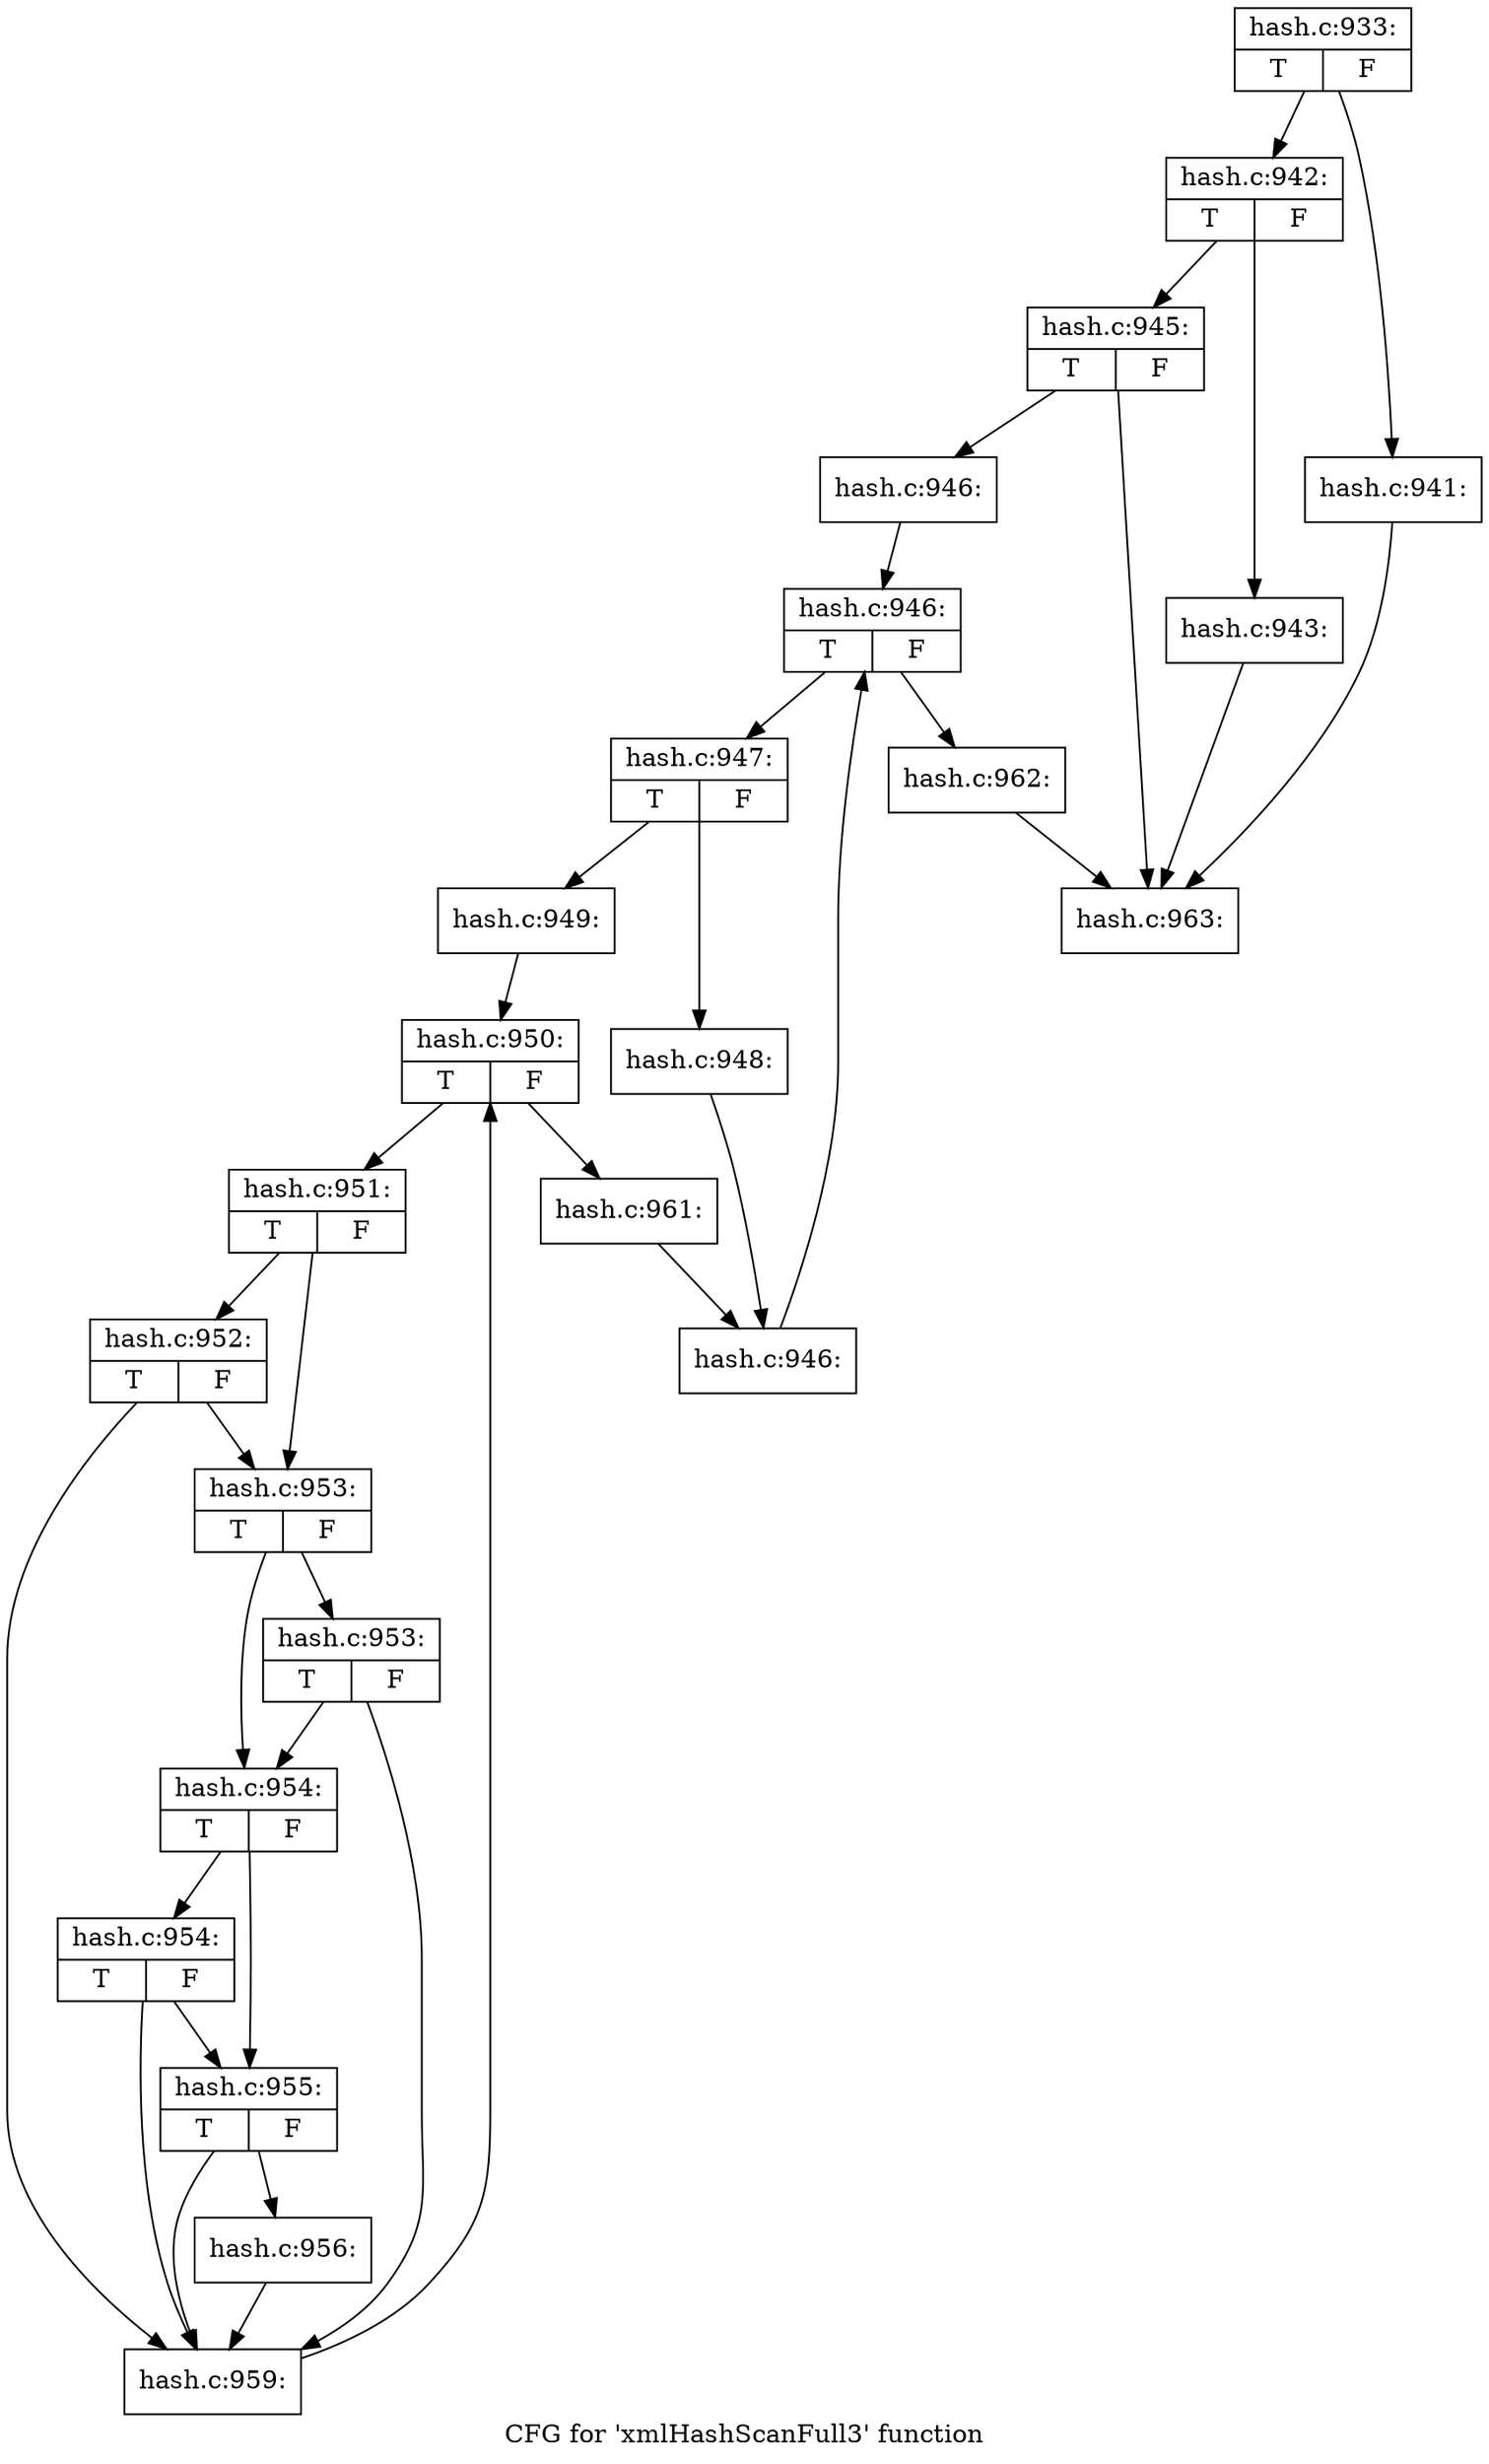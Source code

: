 digraph "CFG for 'xmlHashScanFull3' function" {
	label="CFG for 'xmlHashScanFull3' function";

	Node0x3d1db10 [shape=record,label="{hash.c:933:|{<s0>T|<s1>F}}"];
	Node0x3d1db10 -> Node0x3d2e180;
	Node0x3d1db10 -> Node0x3d2e1d0;
	Node0x3d2e180 [shape=record,label="{hash.c:941:}"];
	Node0x3d2e180 -> Node0x3d2e9d0;
	Node0x3d2e1d0 [shape=record,label="{hash.c:942:|{<s0>T|<s1>F}}"];
	Node0x3d2e1d0 -> Node0x3d2e580;
	Node0x3d2e1d0 -> Node0x3d2e5d0;
	Node0x3d2e580 [shape=record,label="{hash.c:943:}"];
	Node0x3d2e580 -> Node0x3d2e9d0;
	Node0x3d2e5d0 [shape=record,label="{hash.c:945:|{<s0>T|<s1>F}}"];
	Node0x3d2e5d0 -> Node0x3d2e980;
	Node0x3d2e5d0 -> Node0x3d2e9d0;
	Node0x3d2e980 [shape=record,label="{hash.c:946:}"];
	Node0x3d2e980 -> Node0x3d8cc90;
	Node0x3d8cc90 [shape=record,label="{hash.c:946:|{<s0>T|<s1>F}}"];
	Node0x3d8cc90 -> Node0x3d8cf40;
	Node0x3d8cc90 -> Node0x3d2ed90;
	Node0x3d8cf40 [shape=record,label="{hash.c:947:|{<s0>T|<s1>F}}"];
	Node0x3d8cf40 -> Node0x3d8d410;
	Node0x3d8cf40 -> Node0x3d8d460;
	Node0x3d8d410 [shape=record,label="{hash.c:948:}"];
	Node0x3d8d410 -> Node0x3d8ceb0;
	Node0x3d8d460 [shape=record,label="{hash.c:949:}"];
	Node0x3d8d460 -> Node0x3d8df20;
	Node0x3d8df20 [shape=record,label="{hash.c:950:|{<s0>T|<s1>F}}"];
	Node0x3d8df20 -> Node0x3d8e220;
	Node0x3d8df20 -> Node0x3d8e140;
	Node0x3d8e220 [shape=record,label="{hash.c:951:|{<s0>T|<s1>F}}"];
	Node0x3d8e220 -> Node0x3d8e7d0;
	Node0x3d8e220 -> Node0x3d8e850;
	Node0x3d8e850 [shape=record,label="{hash.c:952:|{<s0>T|<s1>F}}"];
	Node0x3d8e850 -> Node0x3d8e7d0;
	Node0x3d8e850 -> Node0x3d8e680;
	Node0x3d8e7d0 [shape=record,label="{hash.c:953:|{<s0>T|<s1>F}}"];
	Node0x3d8e7d0 -> Node0x3d8e750;
	Node0x3d8e7d0 -> Node0x3d8ef00;
	Node0x3d8ef00 [shape=record,label="{hash.c:953:|{<s0>T|<s1>F}}"];
	Node0x3d8ef00 -> Node0x3d8e750;
	Node0x3d8ef00 -> Node0x3d8e680;
	Node0x3d8e750 [shape=record,label="{hash.c:954:|{<s0>T|<s1>F}}"];
	Node0x3d8e750 -> Node0x3d8e6d0;
	Node0x3d8e750 -> Node0x3d8f5b0;
	Node0x3d8f5b0 [shape=record,label="{hash.c:954:|{<s0>T|<s1>F}}"];
	Node0x3d8f5b0 -> Node0x3d8e6d0;
	Node0x3d8f5b0 -> Node0x3d8e680;
	Node0x3d8e6d0 [shape=record,label="{hash.c:955:|{<s0>T|<s1>F}}"];
	Node0x3d8e6d0 -> Node0x3d8e630;
	Node0x3d8e6d0 -> Node0x3d8e680;
	Node0x3d8e630 [shape=record,label="{hash.c:956:}"];
	Node0x3d8e630 -> Node0x3d8e680;
	Node0x3d8e680 [shape=record,label="{hash.c:959:}"];
	Node0x3d8e680 -> Node0x3d8df20;
	Node0x3d8e140 [shape=record,label="{hash.c:961:}"];
	Node0x3d8e140 -> Node0x3d8ceb0;
	Node0x3d8ceb0 [shape=record,label="{hash.c:946:}"];
	Node0x3d8ceb0 -> Node0x3d8cc90;
	Node0x3d2ed90 [shape=record,label="{hash.c:962:}"];
	Node0x3d2ed90 -> Node0x3d2e9d0;
	Node0x3d2e9d0 [shape=record,label="{hash.c:963:}"];
}
